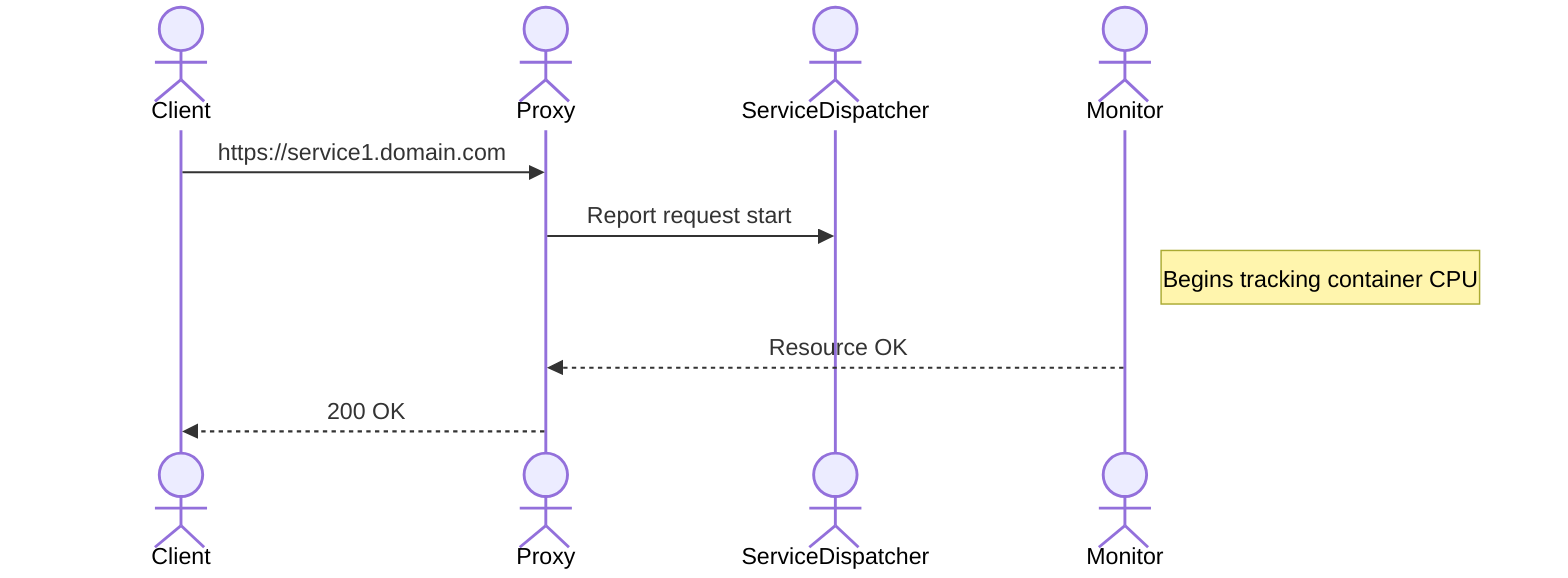 sequenceDiagram
    actor Client
    actor Proxy
    actor ServiceDispatcher
    actor Monitor

    Client->>Proxy: https://service1.domain.com
    Proxy->>ServiceDispatcher: Report request start
    Note right of Monitor: Begins tracking container CPU
    Monitor-->>Proxy: Resource OK
    Proxy-->>Client: 200 OK